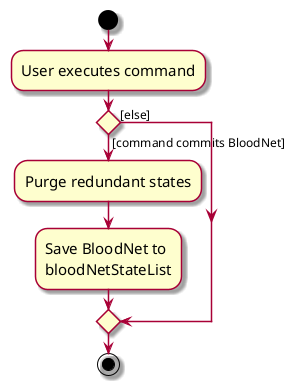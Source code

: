 @startuml
skin rose
skinparam ActivityFontSize 15
skinparam ArrowFontSize 12
start
:User executes command;

'Since the beta syntax does not support placing the condition outside the
'diamond we place it as the true branch instead.

if () then ([command commits BloodNet])
    :Purge redundant states;
    :Save BloodNet to
    bloodNetStateList;
else ([else])
endif
stop
@enduml
